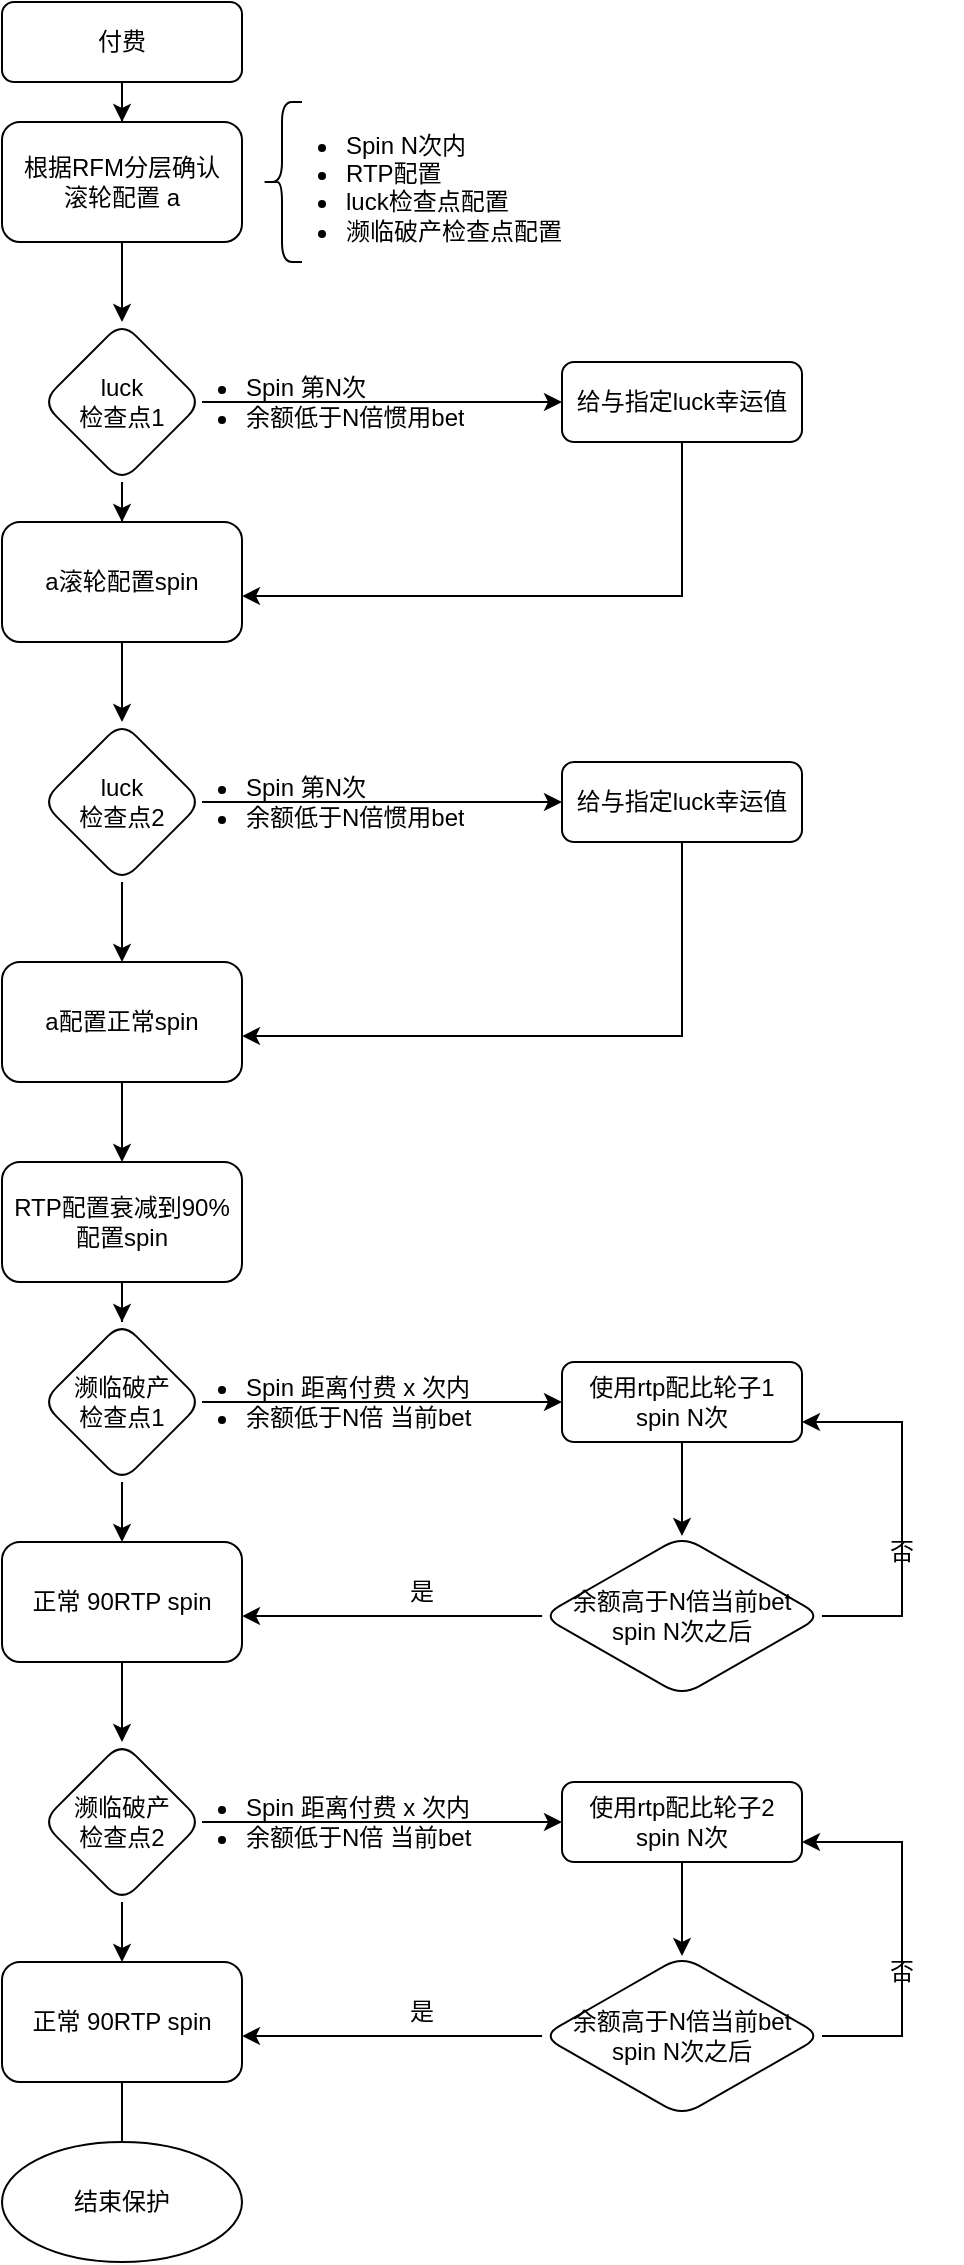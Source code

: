 <mxfile version="18.1.2" type="github">
  <diagram id="C5RBs43oDa-KdzZeNtuy" name="Page-1">
    <mxGraphModel dx="1017" dy="920" grid="1" gridSize="10" guides="1" tooltips="1" connect="1" arrows="1" fold="1" page="1" pageScale="1" pageWidth="827" pageHeight="1169" math="0" shadow="0">
      <root>
        <mxCell id="WIyWlLk6GJQsqaUBKTNV-0" />
        <mxCell id="WIyWlLk6GJQsqaUBKTNV-1" parent="WIyWlLk6GJQsqaUBKTNV-0" />
        <mxCell id="Moc4mArZVP1X1mtnOCIG-17" value="" style="edgeStyle=orthogonalEdgeStyle;rounded=0;orthogonalLoop=1;jettySize=auto;html=1;" parent="WIyWlLk6GJQsqaUBKTNV-1" source="WIyWlLk6GJQsqaUBKTNV-3" target="Moc4mArZVP1X1mtnOCIG-16" edge="1">
          <mxGeometry relative="1" as="geometry" />
        </mxCell>
        <mxCell id="WIyWlLk6GJQsqaUBKTNV-3" value="付费" style="rounded=1;whiteSpace=wrap;html=1;fontSize=12;glass=0;strokeWidth=1;shadow=0;" parent="WIyWlLk6GJQsqaUBKTNV-1" vertex="1">
          <mxGeometry x="160" y="50" width="120" height="40" as="geometry" />
        </mxCell>
        <mxCell id="Moc4mArZVP1X1mtnOCIG-19" value="" style="edgeStyle=orthogonalEdgeStyle;rounded=0;orthogonalLoop=1;jettySize=auto;html=1;" parent="WIyWlLk6GJQsqaUBKTNV-1" source="Moc4mArZVP1X1mtnOCIG-16" target="Moc4mArZVP1X1mtnOCIG-18" edge="1">
          <mxGeometry relative="1" as="geometry" />
        </mxCell>
        <mxCell id="Moc4mArZVP1X1mtnOCIG-16" value="根据RFM分层确认&lt;br&gt;滚轮配置 a" style="whiteSpace=wrap;html=1;rounded=1;glass=0;strokeWidth=1;shadow=0;" parent="WIyWlLk6GJQsqaUBKTNV-1" vertex="1">
          <mxGeometry x="160" y="110" width="120" height="60" as="geometry" />
        </mxCell>
        <mxCell id="Moc4mArZVP1X1mtnOCIG-23" value="" style="edgeStyle=orthogonalEdgeStyle;rounded=0;orthogonalLoop=1;jettySize=auto;html=1;" parent="WIyWlLk6GJQsqaUBKTNV-1" source="Moc4mArZVP1X1mtnOCIG-18" target="Moc4mArZVP1X1mtnOCIG-22" edge="1">
          <mxGeometry relative="1" as="geometry" />
        </mxCell>
        <mxCell id="Moc4mArZVP1X1mtnOCIG-25" value="" style="edgeStyle=orthogonalEdgeStyle;rounded=0;orthogonalLoop=1;jettySize=auto;html=1;" parent="WIyWlLk6GJQsqaUBKTNV-1" source="Moc4mArZVP1X1mtnOCIG-18" target="Moc4mArZVP1X1mtnOCIG-24" edge="1">
          <mxGeometry relative="1" as="geometry" />
        </mxCell>
        <mxCell id="Moc4mArZVP1X1mtnOCIG-18" value="luck&lt;br&gt;检查点1" style="rhombus;whiteSpace=wrap;html=1;rounded=1;glass=0;strokeWidth=1;shadow=0;" parent="WIyWlLk6GJQsqaUBKTNV-1" vertex="1">
          <mxGeometry x="180" y="210" width="80" height="80" as="geometry" />
        </mxCell>
        <mxCell id="Moc4mArZVP1X1mtnOCIG-21" value="&lt;ul&gt;&lt;li&gt;Spin 第N次&lt;/li&gt;&lt;li&gt;余额低于N倍惯用bet&lt;/li&gt;&lt;/ul&gt;" style="text;strokeColor=none;fillColor=none;html=1;whiteSpace=wrap;verticalAlign=middle;overflow=hidden;" parent="WIyWlLk6GJQsqaUBKTNV-1" vertex="1">
          <mxGeometry x="240" y="210" width="210" height="80" as="geometry" />
        </mxCell>
        <mxCell id="Moc4mArZVP1X1mtnOCIG-26" style="edgeStyle=orthogonalEdgeStyle;rounded=0;orthogonalLoop=1;jettySize=auto;html=1;entryX=1;entryY=0.617;entryDx=0;entryDy=0;entryPerimeter=0;" parent="WIyWlLk6GJQsqaUBKTNV-1" source="Moc4mArZVP1X1mtnOCIG-22" target="Moc4mArZVP1X1mtnOCIG-24" edge="1">
          <mxGeometry relative="1" as="geometry">
            <Array as="points">
              <mxPoint x="500" y="347" />
            </Array>
          </mxGeometry>
        </mxCell>
        <mxCell id="Moc4mArZVP1X1mtnOCIG-22" value="给与指定luck幸运值" style="whiteSpace=wrap;html=1;rounded=1;glass=0;strokeWidth=1;shadow=0;" parent="WIyWlLk6GJQsqaUBKTNV-1" vertex="1">
          <mxGeometry x="440" y="230" width="120" height="40" as="geometry" />
        </mxCell>
        <mxCell id="Moc4mArZVP1X1mtnOCIG-37" style="edgeStyle=orthogonalEdgeStyle;rounded=0;orthogonalLoop=1;jettySize=auto;html=1;" parent="WIyWlLk6GJQsqaUBKTNV-1" source="Moc4mArZVP1X1mtnOCIG-24" target="Moc4mArZVP1X1mtnOCIG-29" edge="1">
          <mxGeometry relative="1" as="geometry" />
        </mxCell>
        <mxCell id="Moc4mArZVP1X1mtnOCIG-24" value="a滚轮配置spin" style="whiteSpace=wrap;html=1;rounded=1;glass=0;strokeWidth=1;shadow=0;" parent="WIyWlLk6GJQsqaUBKTNV-1" vertex="1">
          <mxGeometry x="160" y="310" width="120" height="60" as="geometry" />
        </mxCell>
        <mxCell id="Moc4mArZVP1X1mtnOCIG-27" value="" style="edgeStyle=orthogonalEdgeStyle;rounded=0;orthogonalLoop=1;jettySize=auto;html=1;" parent="WIyWlLk6GJQsqaUBKTNV-1" source="Moc4mArZVP1X1mtnOCIG-29" target="Moc4mArZVP1X1mtnOCIG-32" edge="1">
          <mxGeometry relative="1" as="geometry" />
        </mxCell>
        <mxCell id="Moc4mArZVP1X1mtnOCIG-28" value="" style="edgeStyle=orthogonalEdgeStyle;rounded=0;orthogonalLoop=1;jettySize=auto;html=1;" parent="WIyWlLk6GJQsqaUBKTNV-1" source="Moc4mArZVP1X1mtnOCIG-29" edge="1">
          <mxGeometry relative="1" as="geometry">
            <mxPoint x="220" y="530" as="targetPoint" />
          </mxGeometry>
        </mxCell>
        <mxCell id="Moc4mArZVP1X1mtnOCIG-29" value="luck&lt;br&gt;检查点2" style="rhombus;whiteSpace=wrap;html=1;rounded=1;glass=0;strokeWidth=1;shadow=0;" parent="WIyWlLk6GJQsqaUBKTNV-1" vertex="1">
          <mxGeometry x="180" y="410" width="80" height="80" as="geometry" />
        </mxCell>
        <mxCell id="Moc4mArZVP1X1mtnOCIG-30" value="&lt;ul&gt;&lt;li&gt;Spin 第N次&lt;/li&gt;&lt;li&gt;余额低于N倍惯用bet&lt;/li&gt;&lt;/ul&gt;" style="text;strokeColor=none;fillColor=none;html=1;whiteSpace=wrap;verticalAlign=middle;overflow=hidden;" parent="WIyWlLk6GJQsqaUBKTNV-1" vertex="1">
          <mxGeometry x="240" y="410" width="210" height="80" as="geometry" />
        </mxCell>
        <mxCell id="Moc4mArZVP1X1mtnOCIG-31" style="edgeStyle=orthogonalEdgeStyle;rounded=0;orthogonalLoop=1;jettySize=auto;html=1;entryX=1;entryY=0.617;entryDx=0;entryDy=0;entryPerimeter=0;" parent="WIyWlLk6GJQsqaUBKTNV-1" source="Moc4mArZVP1X1mtnOCIG-32" edge="1">
          <mxGeometry relative="1" as="geometry">
            <Array as="points">
              <mxPoint x="500" y="567" />
            </Array>
            <mxPoint x="280" y="567.02" as="targetPoint" />
          </mxGeometry>
        </mxCell>
        <mxCell id="Moc4mArZVP1X1mtnOCIG-32" value="给与指定luck幸运值" style="whiteSpace=wrap;html=1;rounded=1;glass=0;strokeWidth=1;shadow=0;" parent="WIyWlLk6GJQsqaUBKTNV-1" vertex="1">
          <mxGeometry x="440" y="430" width="120" height="40" as="geometry" />
        </mxCell>
        <mxCell id="Moc4mArZVP1X1mtnOCIG-39" value="" style="edgeStyle=orthogonalEdgeStyle;rounded=0;orthogonalLoop=1;jettySize=auto;html=1;" parent="WIyWlLk6GJQsqaUBKTNV-1" source="Moc4mArZVP1X1mtnOCIG-33" edge="1">
          <mxGeometry relative="1" as="geometry">
            <mxPoint x="220" y="630" as="targetPoint" />
          </mxGeometry>
        </mxCell>
        <mxCell id="Moc4mArZVP1X1mtnOCIG-33" value="a配置正常spin" style="whiteSpace=wrap;html=1;rounded=1;glass=0;strokeWidth=1;shadow=0;" parent="WIyWlLk6GJQsqaUBKTNV-1" vertex="1">
          <mxGeometry x="160" y="530" width="120" height="60" as="geometry" />
        </mxCell>
        <mxCell id="Moc4mArZVP1X1mtnOCIG-40" value="" style="edgeStyle=orthogonalEdgeStyle;rounded=0;orthogonalLoop=1;jettySize=auto;html=1;" parent="WIyWlLk6GJQsqaUBKTNV-1" source="Moc4mArZVP1X1mtnOCIG-42" target="Moc4mArZVP1X1mtnOCIG-45" edge="1">
          <mxGeometry relative="1" as="geometry" />
        </mxCell>
        <mxCell id="Moc4mArZVP1X1mtnOCIG-41" value="" style="edgeStyle=orthogonalEdgeStyle;rounded=0;orthogonalLoop=1;jettySize=auto;html=1;" parent="WIyWlLk6GJQsqaUBKTNV-1" source="Moc4mArZVP1X1mtnOCIG-42" target="Moc4mArZVP1X1mtnOCIG-46" edge="1">
          <mxGeometry relative="1" as="geometry" />
        </mxCell>
        <mxCell id="Moc4mArZVP1X1mtnOCIG-42" value="濒临破产&lt;br&gt;检查点1" style="rhombus;whiteSpace=wrap;html=1;rounded=1;glass=0;strokeWidth=1;shadow=0;" parent="WIyWlLk6GJQsqaUBKTNV-1" vertex="1">
          <mxGeometry x="180" y="710" width="80" height="80" as="geometry" />
        </mxCell>
        <mxCell id="Moc4mArZVP1X1mtnOCIG-43" value="&lt;ul&gt;&lt;li&gt;Spin 距离付费 x 次内&lt;/li&gt;&lt;li&gt;余额低于N倍 当前bet&lt;/li&gt;&lt;/ul&gt;" style="text;strokeColor=none;fillColor=none;html=1;whiteSpace=wrap;verticalAlign=middle;overflow=hidden;" parent="WIyWlLk6GJQsqaUBKTNV-1" vertex="1">
          <mxGeometry x="240" y="710" width="210" height="80" as="geometry" />
        </mxCell>
        <mxCell id="Moc4mArZVP1X1mtnOCIG-44" style="edgeStyle=orthogonalEdgeStyle;rounded=0;orthogonalLoop=1;jettySize=auto;html=1;entryX=1;entryY=0.617;entryDx=0;entryDy=0;entryPerimeter=0;startArrow=none;" parent="WIyWlLk6GJQsqaUBKTNV-1" source="Moc4mArZVP1X1mtnOCIG-56" target="Moc4mArZVP1X1mtnOCIG-46" edge="1">
          <mxGeometry relative="1" as="geometry">
            <Array as="points" />
          </mxGeometry>
        </mxCell>
        <mxCell id="Moc4mArZVP1X1mtnOCIG-57" value="" style="edgeStyle=orthogonalEdgeStyle;rounded=0;orthogonalLoop=1;jettySize=auto;html=1;" parent="WIyWlLk6GJQsqaUBKTNV-1" source="Moc4mArZVP1X1mtnOCIG-45" target="Moc4mArZVP1X1mtnOCIG-56" edge="1">
          <mxGeometry relative="1" as="geometry" />
        </mxCell>
        <mxCell id="Moc4mArZVP1X1mtnOCIG-45" value="使用rtp配比轮子1&lt;br&gt;spin N次" style="whiteSpace=wrap;html=1;rounded=1;glass=0;strokeWidth=1;shadow=0;" parent="WIyWlLk6GJQsqaUBKTNV-1" vertex="1">
          <mxGeometry x="440" y="730" width="120" height="40" as="geometry" />
        </mxCell>
        <mxCell id="Moc4mArZVP1X1mtnOCIG-55" style="edgeStyle=orthogonalEdgeStyle;rounded=0;orthogonalLoop=1;jettySize=auto;html=1;" parent="WIyWlLk6GJQsqaUBKTNV-1" source="Moc4mArZVP1X1mtnOCIG-46" edge="1">
          <mxGeometry relative="1" as="geometry">
            <mxPoint x="220" y="920" as="targetPoint" />
          </mxGeometry>
        </mxCell>
        <mxCell id="Moc4mArZVP1X1mtnOCIG-46" value="正常 90RTP spin" style="whiteSpace=wrap;html=1;rounded=1;glass=0;strokeWidth=1;shadow=0;" parent="WIyWlLk6GJQsqaUBKTNV-1" vertex="1">
          <mxGeometry x="160" y="820" width="120" height="60" as="geometry" />
        </mxCell>
        <mxCell id="Moc4mArZVP1X1mtnOCIG-68" style="edgeStyle=orthogonalEdgeStyle;rounded=0;orthogonalLoop=1;jettySize=auto;html=1;entryX=1;entryY=0.75;entryDx=0;entryDy=0;" parent="WIyWlLk6GJQsqaUBKTNV-1" source="Moc4mArZVP1X1mtnOCIG-56" target="Moc4mArZVP1X1mtnOCIG-45" edge="1">
          <mxGeometry relative="1" as="geometry">
            <Array as="points">
              <mxPoint x="610" y="857" />
              <mxPoint x="610" y="760" />
            </Array>
          </mxGeometry>
        </mxCell>
        <mxCell id="Moc4mArZVP1X1mtnOCIG-56" value="余额高于N倍当前bet&lt;br&gt;spin N次之后" style="rhombus;whiteSpace=wrap;html=1;rounded=1;glass=0;strokeWidth=1;shadow=0;" parent="WIyWlLk6GJQsqaUBKTNV-1" vertex="1">
          <mxGeometry x="430" y="817" width="140" height="80" as="geometry" />
        </mxCell>
        <mxCell id="Moc4mArZVP1X1mtnOCIG-63" value="" style="shape=curlyBracket;whiteSpace=wrap;html=1;rounded=1;" parent="WIyWlLk6GJQsqaUBKTNV-1" vertex="1">
          <mxGeometry x="290" y="100" width="20" height="80" as="geometry" />
        </mxCell>
        <mxCell id="Moc4mArZVP1X1mtnOCIG-65" value="&lt;ul&gt;&lt;li&gt;Spin N次内&lt;/li&gt;&lt;li&gt;RTP配置&lt;/li&gt;&lt;li&gt;luck检查点配置&lt;/li&gt;&lt;li&gt;濒临破产检查点配置&lt;/li&gt;&lt;/ul&gt;" style="text;strokeColor=none;fillColor=none;html=1;whiteSpace=wrap;verticalAlign=middle;overflow=hidden;" parent="WIyWlLk6GJQsqaUBKTNV-1" vertex="1">
          <mxGeometry x="290" y="100" width="276" height="80" as="geometry" />
        </mxCell>
        <mxCell id="Moc4mArZVP1X1mtnOCIG-67" style="edgeStyle=orthogonalEdgeStyle;rounded=0;orthogonalLoop=1;jettySize=auto;html=1;" parent="WIyWlLk6GJQsqaUBKTNV-1" source="Moc4mArZVP1X1mtnOCIG-66" target="Moc4mArZVP1X1mtnOCIG-42" edge="1">
          <mxGeometry relative="1" as="geometry" />
        </mxCell>
        <mxCell id="Moc4mArZVP1X1mtnOCIG-66" value="RTP配置衰减到90%配置spin" style="whiteSpace=wrap;html=1;rounded=1;glass=0;strokeWidth=1;shadow=0;" parent="WIyWlLk6GJQsqaUBKTNV-1" vertex="1">
          <mxGeometry x="160" y="630" width="120" height="60" as="geometry" />
        </mxCell>
        <mxCell id="Moc4mArZVP1X1mtnOCIG-73" value="否" style="text;html=1;strokeColor=none;fillColor=none;align=center;verticalAlign=middle;whiteSpace=wrap;rounded=0;" parent="WIyWlLk6GJQsqaUBKTNV-1" vertex="1">
          <mxGeometry x="580" y="810" width="60" height="30" as="geometry" />
        </mxCell>
        <mxCell id="Moc4mArZVP1X1mtnOCIG-74" value="是" style="text;html=1;strokeColor=none;fillColor=none;align=center;verticalAlign=middle;whiteSpace=wrap;rounded=0;" parent="WIyWlLk6GJQsqaUBKTNV-1" vertex="1">
          <mxGeometry x="340" y="830" width="60" height="30" as="geometry" />
        </mxCell>
        <mxCell id="Moc4mArZVP1X1mtnOCIG-75" value="" style="edgeStyle=orthogonalEdgeStyle;rounded=0;orthogonalLoop=1;jettySize=auto;html=1;" parent="WIyWlLk6GJQsqaUBKTNV-1" source="Moc4mArZVP1X1mtnOCIG-77" target="Moc4mArZVP1X1mtnOCIG-81" edge="1">
          <mxGeometry relative="1" as="geometry" />
        </mxCell>
        <mxCell id="Moc4mArZVP1X1mtnOCIG-76" value="" style="edgeStyle=orthogonalEdgeStyle;rounded=0;orthogonalLoop=1;jettySize=auto;html=1;" parent="WIyWlLk6GJQsqaUBKTNV-1" source="Moc4mArZVP1X1mtnOCIG-77" target="Moc4mArZVP1X1mtnOCIG-83" edge="1">
          <mxGeometry relative="1" as="geometry" />
        </mxCell>
        <mxCell id="Moc4mArZVP1X1mtnOCIG-77" value="濒临破产&lt;br&gt;检查点2" style="rhombus;whiteSpace=wrap;html=1;rounded=1;glass=0;strokeWidth=1;shadow=0;" parent="WIyWlLk6GJQsqaUBKTNV-1" vertex="1">
          <mxGeometry x="180" y="920" width="80" height="80" as="geometry" />
        </mxCell>
        <mxCell id="Moc4mArZVP1X1mtnOCIG-78" value="&lt;ul&gt;&lt;li&gt;Spin 距离付费 x 次内&lt;/li&gt;&lt;li&gt;余额低于N倍 当前bet&lt;/li&gt;&lt;/ul&gt;" style="text;strokeColor=none;fillColor=none;html=1;whiteSpace=wrap;verticalAlign=middle;overflow=hidden;" parent="WIyWlLk6GJQsqaUBKTNV-1" vertex="1">
          <mxGeometry x="240" y="920" width="210" height="80" as="geometry" />
        </mxCell>
        <mxCell id="Moc4mArZVP1X1mtnOCIG-79" style="edgeStyle=orthogonalEdgeStyle;rounded=0;orthogonalLoop=1;jettySize=auto;html=1;entryX=1;entryY=0.617;entryDx=0;entryDy=0;entryPerimeter=0;startArrow=none;" parent="WIyWlLk6GJQsqaUBKTNV-1" source="Moc4mArZVP1X1mtnOCIG-85" target="Moc4mArZVP1X1mtnOCIG-83" edge="1">
          <mxGeometry relative="1" as="geometry">
            <Array as="points" />
          </mxGeometry>
        </mxCell>
        <mxCell id="Moc4mArZVP1X1mtnOCIG-80" value="" style="edgeStyle=orthogonalEdgeStyle;rounded=0;orthogonalLoop=1;jettySize=auto;html=1;" parent="WIyWlLk6GJQsqaUBKTNV-1" source="Moc4mArZVP1X1mtnOCIG-81" target="Moc4mArZVP1X1mtnOCIG-85" edge="1">
          <mxGeometry relative="1" as="geometry" />
        </mxCell>
        <mxCell id="Moc4mArZVP1X1mtnOCIG-81" value="使用rtp配比轮子2&lt;br&gt;spin N次" style="whiteSpace=wrap;html=1;rounded=1;glass=0;strokeWidth=1;shadow=0;" parent="WIyWlLk6GJQsqaUBKTNV-1" vertex="1">
          <mxGeometry x="440" y="940" width="120" height="40" as="geometry" />
        </mxCell>
        <mxCell id="Moc4mArZVP1X1mtnOCIG-82" style="edgeStyle=orthogonalEdgeStyle;rounded=0;orthogonalLoop=1;jettySize=auto;html=1;" parent="WIyWlLk6GJQsqaUBKTNV-1" source="Moc4mArZVP1X1mtnOCIG-83" edge="1">
          <mxGeometry relative="1" as="geometry">
            <mxPoint x="220" y="1130" as="targetPoint" />
          </mxGeometry>
        </mxCell>
        <mxCell id="Moc4mArZVP1X1mtnOCIG-83" value="正常 90RTP spin" style="whiteSpace=wrap;html=1;rounded=1;glass=0;strokeWidth=1;shadow=0;" parent="WIyWlLk6GJQsqaUBKTNV-1" vertex="1">
          <mxGeometry x="160" y="1030" width="120" height="60" as="geometry" />
        </mxCell>
        <mxCell id="Moc4mArZVP1X1mtnOCIG-84" style="edgeStyle=orthogonalEdgeStyle;rounded=0;orthogonalLoop=1;jettySize=auto;html=1;entryX=1;entryY=0.75;entryDx=0;entryDy=0;" parent="WIyWlLk6GJQsqaUBKTNV-1" source="Moc4mArZVP1X1mtnOCIG-85" target="Moc4mArZVP1X1mtnOCIG-81" edge="1">
          <mxGeometry relative="1" as="geometry">
            <Array as="points">
              <mxPoint x="610" y="1067" />
              <mxPoint x="610" y="970" />
            </Array>
          </mxGeometry>
        </mxCell>
        <mxCell id="Moc4mArZVP1X1mtnOCIG-85" value="余额高于N倍当前bet&lt;br&gt;spin N次之后" style="rhombus;whiteSpace=wrap;html=1;rounded=1;glass=0;strokeWidth=1;shadow=0;" parent="WIyWlLk6GJQsqaUBKTNV-1" vertex="1">
          <mxGeometry x="430" y="1027" width="140" height="80" as="geometry" />
        </mxCell>
        <mxCell id="Moc4mArZVP1X1mtnOCIG-86" value="否" style="text;html=1;strokeColor=none;fillColor=none;align=center;verticalAlign=middle;whiteSpace=wrap;rounded=0;" parent="WIyWlLk6GJQsqaUBKTNV-1" vertex="1">
          <mxGeometry x="580" y="1020" width="60" height="30" as="geometry" />
        </mxCell>
        <mxCell id="Moc4mArZVP1X1mtnOCIG-87" value="是" style="text;html=1;strokeColor=none;fillColor=none;align=center;verticalAlign=middle;whiteSpace=wrap;rounded=0;" parent="WIyWlLk6GJQsqaUBKTNV-1" vertex="1">
          <mxGeometry x="340" y="1040" width="60" height="30" as="geometry" />
        </mxCell>
        <mxCell id="Moc4mArZVP1X1mtnOCIG-88" value="结束保护" style="ellipse;whiteSpace=wrap;html=1;" parent="WIyWlLk6GJQsqaUBKTNV-1" vertex="1">
          <mxGeometry x="160" y="1120" width="120" height="60" as="geometry" />
        </mxCell>
      </root>
    </mxGraphModel>
  </diagram>
</mxfile>
